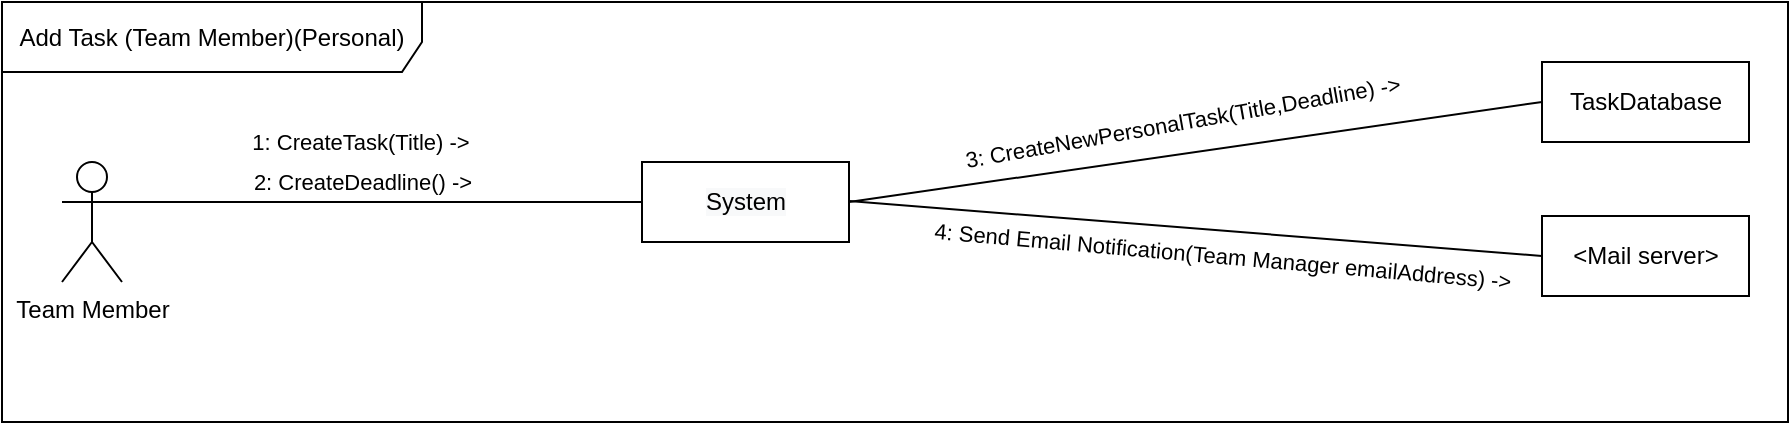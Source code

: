 <mxfile version="14.7.10" type="device"><diagram id="f5J3xVWoH8ODQTkysyfM" name="Page-1"><mxGraphModel dx="448" dy="1876" grid="1" gridSize="10" guides="1" tooltips="1" connect="1" arrows="1" fold="1" page="1" pageScale="1" pageWidth="850" pageHeight="1100" math="0" shadow="0"><root><mxCell id="0"/><mxCell id="1" parent="0"/><mxCell id="AZnv6KvGjon11ZA6czIN-2" value="Team Member" style="shape=umlActor;verticalLabelPosition=bottom;verticalAlign=top;html=1;" parent="1" vertex="1"><mxGeometry x="1110" y="60" width="30" height="60" as="geometry"/></mxCell><mxCell id="AZnv6KvGjon11ZA6czIN-7" value="" style="endArrow=none;html=1;entryX=0;entryY=0.5;entryDx=0;entryDy=0;endFill=0;exitX=1;exitY=0.333;exitDx=0;exitDy=0;exitPerimeter=0;" parent="1" source="AZnv6KvGjon11ZA6czIN-2" target="AZnv6KvGjon11ZA6czIN-26" edge="1"><mxGeometry width="50" height="50" relative="1" as="geometry"><mxPoint x="1150" y="100" as="sourcePoint"/><mxPoint x="1441.5" y="100" as="targetPoint"/></mxGeometry></mxCell><mxCell id="AZnv6KvGjon11ZA6czIN-8" value="&lt;font style=&quot;font-size: 11px&quot;&gt;1: CreateTask(Title) -&amp;gt;&lt;/font&gt;" style="edgeLabel;html=1;align=center;verticalAlign=middle;resizable=0;points=[];rotation=0;fontSize=12;" parent="AZnv6KvGjon11ZA6czIN-7" vertex="1" connectable="0"><mxGeometry x="0.079" y="3" relative="1" as="geometry"><mxPoint x="-22" y="-27" as="offset"/></mxGeometry></mxCell><mxCell id="AZnv6KvGjon11ZA6czIN-10" value="" style="endArrow=none;html=1;entryX=0;entryY=0.5;entryDx=0;entryDy=0;exitX=1;exitY=0.5;exitDx=0;exitDy=0;endFill=0;" parent="1" source="AZnv6KvGjon11ZA6czIN-26" target="AZnv6KvGjon11ZA6czIN-27" edge="1"><mxGeometry width="50" height="50" relative="1" as="geometry"><mxPoint x="1500" y="77.0" as="sourcePoint"/><mxPoint x="1710" y="77" as="targetPoint"/></mxGeometry></mxCell><mxCell id="AZnv6KvGjon11ZA6czIN-11" value="&lt;font style=&quot;font-size: 11px&quot;&gt;2: CreateDeadline() -&amp;gt;&lt;/font&gt;" style="edgeLabel;html=1;align=center;verticalAlign=middle;resizable=0;points=[];fontSize=12;" parent="AZnv6KvGjon11ZA6czIN-10" vertex="1" connectable="0"><mxGeometry x="-0.031" y="-2" relative="1" as="geometry"><mxPoint x="-412" y="12" as="offset"/></mxGeometry></mxCell><mxCell id="AZnv6KvGjon11ZA6czIN-14" value="" style="endArrow=none;html=1;exitX=1.343;exitY=0.893;exitDx=0;exitDy=0;exitPerimeter=0;entryX=0;entryY=0.5;entryDx=0;entryDy=0;endFill=0;" parent="1" target="AZnv6KvGjon11ZA6czIN-28" edge="1"><mxGeometry width="50" height="50" relative="1" as="geometry"><mxPoint x="1503.5" y="79.5" as="sourcePoint"/><mxPoint x="1742.57" y="79.92" as="targetPoint"/><Array as="points"/></mxGeometry></mxCell><mxCell id="AZnv6KvGjon11ZA6czIN-15" value="&lt;font style=&quot;font-size: 11px&quot;&gt;3: CreateNewPersonalTask(Title,Deadline) -&amp;gt;&lt;/font&gt;" style="text;html=1;align=center;verticalAlign=middle;resizable=0;points=[];autosize=1;strokeColor=none;fontSize=12;rotation=-10;" parent="1" vertex="1"><mxGeometry x="1550" y="30" width="240" height="20" as="geometry"/></mxCell><mxCell id="AZnv6KvGjon11ZA6czIN-20" value="&lt;font style=&quot;font-size: 11px&quot;&gt;4: Send Email Notification(Team Manager emailAddress) -&amp;gt;&lt;/font&gt;" style="text;html=1;align=center;verticalAlign=middle;resizable=0;points=[];autosize=1;strokeColor=none;fontSize=12;rotation=5;" parent="1" vertex="1"><mxGeometry x="1535" y="97" width="310" height="20" as="geometry"/></mxCell><mxCell id="AZnv6KvGjon11ZA6czIN-26" value="&lt;meta charset=&quot;utf-8&quot;&gt;&lt;span style=&quot;color: rgb(0, 0, 0); font-family: helvetica; font-size: 12px; font-style: normal; font-weight: 400; letter-spacing: normal; text-align: center; text-indent: 0px; text-transform: none; word-spacing: 0px; background-color: rgb(248, 249, 250); display: inline; float: none;&quot;&gt;System&lt;/span&gt;" style="rounded=0;whiteSpace=wrap;html=1;" parent="1" vertex="1"><mxGeometry x="1400" y="60" width="103.5" height="40" as="geometry"/></mxCell><mxCell id="AZnv6KvGjon11ZA6czIN-27" value="TaskDatabase" style="rounded=0;whiteSpace=wrap;html=1;" parent="1" vertex="1"><mxGeometry x="1850" y="10" width="103.5" height="40" as="geometry"/></mxCell><mxCell id="AZnv6KvGjon11ZA6czIN-28" value="&amp;lt;Mail server&amp;gt;" style="rounded=0;whiteSpace=wrap;html=1;" parent="1" vertex="1"><mxGeometry x="1850" y="87" width="103.5" height="40" as="geometry"/></mxCell><mxCell id="AZnv6KvGjon11ZA6czIN-29" value="Add Task (Team Member)(Personal)" style="shape=umlFrame;whiteSpace=wrap;html=1;width=210;height=35;" parent="1" vertex="1"><mxGeometry x="1080" y="-20" width="893" height="210" as="geometry"/></mxCell></root></mxGraphModel></diagram></mxfile>